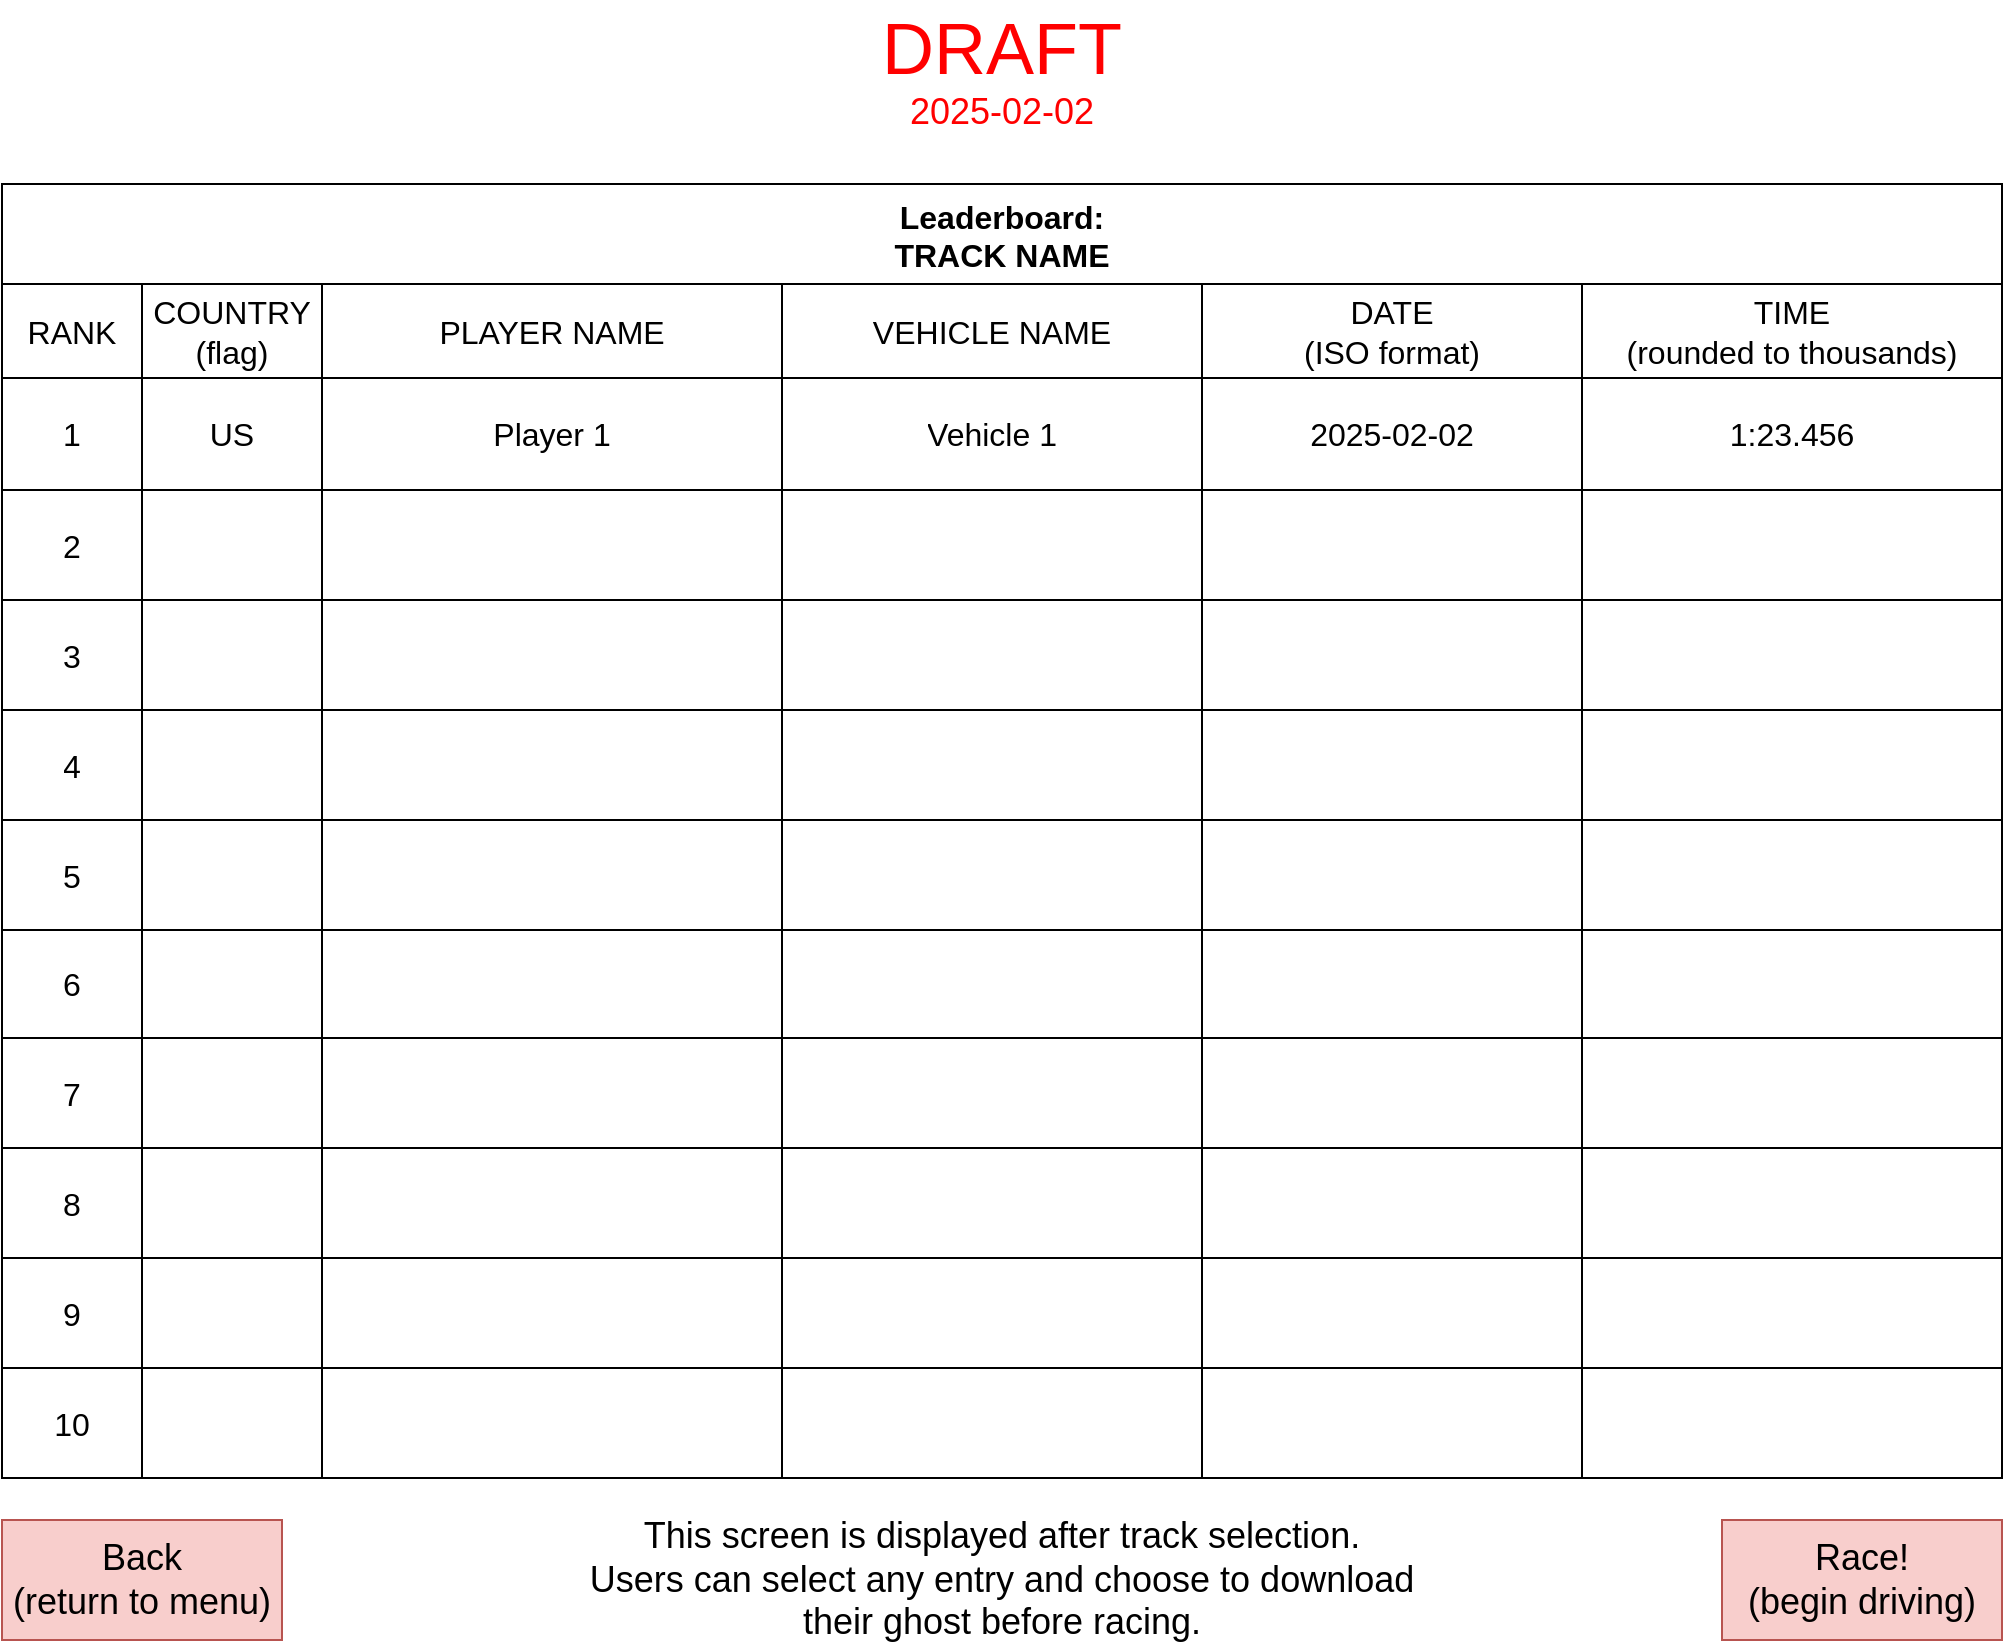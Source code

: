 <mxfile version="26.0.10">
  <diagram name="Page-1" id="WBhANGfl5HxbpepdWlrL">
    <mxGraphModel dx="1434" dy="912" grid="1" gridSize="10" guides="1" tooltips="1" connect="1" arrows="1" fold="1" page="1" pageScale="1" pageWidth="1100" pageHeight="850" math="0" shadow="0">
      <root>
        <mxCell id="0" />
        <mxCell id="1" parent="0" />
        <mxCell id="dF0Taw-JzMB2I85L5e73-15" value="Leaderboard:&#xa;TRACK NAME" style="shape=table;startSize=50;container=1;collapsible=0;childLayout=tableLayout;strokeColor=default;fontSize=16;fontStyle=1" vertex="1" parent="1">
          <mxGeometry x="50" y="102" width="1000" height="647" as="geometry" />
        </mxCell>
        <mxCell id="dF0Taw-JzMB2I85L5e73-16" value="" style="shape=tableRow;horizontal=0;startSize=0;swimlaneHead=0;swimlaneBody=0;strokeColor=inherit;top=0;left=0;bottom=0;right=0;collapsible=0;dropTarget=0;fillColor=none;points=[[0,0.5],[1,0.5]];portConstraint=eastwest;fontSize=16;" vertex="1" parent="dF0Taw-JzMB2I85L5e73-15">
          <mxGeometry y="50" width="1000" height="47" as="geometry" />
        </mxCell>
        <mxCell id="dF0Taw-JzMB2I85L5e73-119" value="RANK" style="shape=partialRectangle;html=1;whiteSpace=wrap;connectable=0;strokeColor=inherit;overflow=hidden;fillColor=none;top=0;left=0;bottom=0;right=0;pointerEvents=1;fontSize=16;" vertex="1" parent="dF0Taw-JzMB2I85L5e73-16">
          <mxGeometry width="70" height="47" as="geometry">
            <mxRectangle width="70" height="47" as="alternateBounds" />
          </mxGeometry>
        </mxCell>
        <mxCell id="dF0Taw-JzMB2I85L5e73-108" value="&lt;div&gt;COUNTRY&lt;/div&gt;&lt;div&gt;(flag)&lt;br&gt;&lt;/div&gt;" style="shape=partialRectangle;html=1;whiteSpace=wrap;connectable=0;strokeColor=inherit;overflow=hidden;fillColor=none;top=0;left=0;bottom=0;right=0;pointerEvents=1;fontSize=16;" vertex="1" parent="dF0Taw-JzMB2I85L5e73-16">
          <mxGeometry x="70" width="90" height="47" as="geometry">
            <mxRectangle width="90" height="47" as="alternateBounds" />
          </mxGeometry>
        </mxCell>
        <mxCell id="dF0Taw-JzMB2I85L5e73-17" value="PLAYER NAME" style="shape=partialRectangle;html=1;whiteSpace=wrap;connectable=0;strokeColor=inherit;overflow=hidden;fillColor=none;top=0;left=0;bottom=0;right=0;pointerEvents=1;fontSize=16;" vertex="1" parent="dF0Taw-JzMB2I85L5e73-16">
          <mxGeometry x="160" width="230" height="47" as="geometry">
            <mxRectangle width="230" height="47" as="alternateBounds" />
          </mxGeometry>
        </mxCell>
        <mxCell id="dF0Taw-JzMB2I85L5e73-18" value="VEHICLE NAME" style="shape=partialRectangle;html=1;whiteSpace=wrap;connectable=0;strokeColor=inherit;overflow=hidden;fillColor=none;top=0;left=0;bottom=0;right=0;pointerEvents=1;fontSize=16;" vertex="1" parent="dF0Taw-JzMB2I85L5e73-16">
          <mxGeometry x="390" width="210" height="47" as="geometry">
            <mxRectangle width="210" height="47" as="alternateBounds" />
          </mxGeometry>
        </mxCell>
        <mxCell id="dF0Taw-JzMB2I85L5e73-130" value="&lt;div&gt;DATE&lt;/div&gt;&lt;div&gt;(ISO format)&lt;br&gt;&lt;/div&gt;" style="shape=partialRectangle;html=1;whiteSpace=wrap;connectable=0;strokeColor=inherit;overflow=hidden;fillColor=none;top=0;left=0;bottom=0;right=0;pointerEvents=1;fontSize=16;" vertex="1" parent="dF0Taw-JzMB2I85L5e73-16">
          <mxGeometry x="600" width="190" height="47" as="geometry">
            <mxRectangle width="190" height="47" as="alternateBounds" />
          </mxGeometry>
        </mxCell>
        <mxCell id="dF0Taw-JzMB2I85L5e73-19" value="&lt;div&gt;TIME&lt;/div&gt;&lt;div&gt;(rounded to thousands)&lt;br&gt;&lt;/div&gt;" style="shape=partialRectangle;html=1;whiteSpace=wrap;connectable=0;strokeColor=inherit;overflow=hidden;fillColor=none;top=0;left=0;bottom=0;right=0;pointerEvents=1;fontSize=16;" vertex="1" parent="dF0Taw-JzMB2I85L5e73-16">
          <mxGeometry x="790" width="210" height="47" as="geometry">
            <mxRectangle width="210" height="47" as="alternateBounds" />
          </mxGeometry>
        </mxCell>
        <mxCell id="dF0Taw-JzMB2I85L5e73-20" value="" style="shape=tableRow;horizontal=0;startSize=0;swimlaneHead=0;swimlaneBody=0;strokeColor=inherit;top=0;left=0;bottom=0;right=0;collapsible=0;dropTarget=0;fillColor=none;points=[[0,0.5],[1,0.5]];portConstraint=eastwest;fontSize=16;" vertex="1" parent="dF0Taw-JzMB2I85L5e73-15">
          <mxGeometry y="97" width="1000" height="56" as="geometry" />
        </mxCell>
        <mxCell id="dF0Taw-JzMB2I85L5e73-120" value="1" style="shape=partialRectangle;html=1;whiteSpace=wrap;connectable=0;strokeColor=inherit;overflow=hidden;fillColor=none;top=0;left=0;bottom=0;right=0;pointerEvents=1;fontSize=16;" vertex="1" parent="dF0Taw-JzMB2I85L5e73-20">
          <mxGeometry width="70" height="56" as="geometry">
            <mxRectangle width="70" height="56" as="alternateBounds" />
          </mxGeometry>
        </mxCell>
        <mxCell id="dF0Taw-JzMB2I85L5e73-109" value="US" style="shape=partialRectangle;html=1;whiteSpace=wrap;connectable=0;strokeColor=inherit;overflow=hidden;fillColor=none;top=0;left=0;bottom=0;right=0;pointerEvents=1;fontSize=16;" vertex="1" parent="dF0Taw-JzMB2I85L5e73-20">
          <mxGeometry x="70" width="90" height="56" as="geometry">
            <mxRectangle width="90" height="56" as="alternateBounds" />
          </mxGeometry>
        </mxCell>
        <mxCell id="dF0Taw-JzMB2I85L5e73-21" value="Player 1" style="shape=partialRectangle;html=1;whiteSpace=wrap;connectable=0;strokeColor=inherit;overflow=hidden;fillColor=none;top=0;left=0;bottom=0;right=0;pointerEvents=1;fontSize=16;" vertex="1" parent="dF0Taw-JzMB2I85L5e73-20">
          <mxGeometry x="160" width="230" height="56" as="geometry">
            <mxRectangle width="230" height="56" as="alternateBounds" />
          </mxGeometry>
        </mxCell>
        <mxCell id="dF0Taw-JzMB2I85L5e73-22" value="Vehicle 1" style="shape=partialRectangle;html=1;whiteSpace=wrap;connectable=0;strokeColor=inherit;overflow=hidden;fillColor=none;top=0;left=0;bottom=0;right=0;pointerEvents=1;fontSize=16;" vertex="1" parent="dF0Taw-JzMB2I85L5e73-20">
          <mxGeometry x="390" width="210" height="56" as="geometry">
            <mxRectangle width="210" height="56" as="alternateBounds" />
          </mxGeometry>
        </mxCell>
        <mxCell id="dF0Taw-JzMB2I85L5e73-131" value="2025-02-02" style="shape=partialRectangle;html=1;whiteSpace=wrap;connectable=0;strokeColor=inherit;overflow=hidden;fillColor=none;top=0;left=0;bottom=0;right=0;pointerEvents=1;fontSize=16;" vertex="1" parent="dF0Taw-JzMB2I85L5e73-20">
          <mxGeometry x="600" width="190" height="56" as="geometry">
            <mxRectangle width="190" height="56" as="alternateBounds" />
          </mxGeometry>
        </mxCell>
        <mxCell id="dF0Taw-JzMB2I85L5e73-23" value="1:23.456" style="shape=partialRectangle;html=1;whiteSpace=wrap;connectable=0;strokeColor=inherit;overflow=hidden;fillColor=none;top=0;left=0;bottom=0;right=0;pointerEvents=1;fontSize=16;" vertex="1" parent="dF0Taw-JzMB2I85L5e73-20">
          <mxGeometry x="790" width="210" height="56" as="geometry">
            <mxRectangle width="210" height="56" as="alternateBounds" />
          </mxGeometry>
        </mxCell>
        <mxCell id="dF0Taw-JzMB2I85L5e73-24" value="" style="shape=tableRow;horizontal=0;startSize=0;swimlaneHead=0;swimlaneBody=0;strokeColor=inherit;top=0;left=0;bottom=0;right=0;collapsible=0;dropTarget=0;fillColor=none;points=[[0,0.5],[1,0.5]];portConstraint=eastwest;fontSize=16;" vertex="1" parent="dF0Taw-JzMB2I85L5e73-15">
          <mxGeometry y="153" width="1000" height="55" as="geometry" />
        </mxCell>
        <mxCell id="dF0Taw-JzMB2I85L5e73-121" value="2" style="shape=partialRectangle;html=1;whiteSpace=wrap;connectable=0;strokeColor=inherit;overflow=hidden;fillColor=none;top=0;left=0;bottom=0;right=0;pointerEvents=1;fontSize=16;" vertex="1" parent="dF0Taw-JzMB2I85L5e73-24">
          <mxGeometry width="70" height="55" as="geometry">
            <mxRectangle width="70" height="55" as="alternateBounds" />
          </mxGeometry>
        </mxCell>
        <mxCell id="dF0Taw-JzMB2I85L5e73-110" style="shape=partialRectangle;html=1;whiteSpace=wrap;connectable=0;strokeColor=inherit;overflow=hidden;fillColor=none;top=0;left=0;bottom=0;right=0;pointerEvents=1;fontSize=16;" vertex="1" parent="dF0Taw-JzMB2I85L5e73-24">
          <mxGeometry x="70" width="90" height="55" as="geometry">
            <mxRectangle width="90" height="55" as="alternateBounds" />
          </mxGeometry>
        </mxCell>
        <mxCell id="dF0Taw-JzMB2I85L5e73-25" value="" style="shape=partialRectangle;html=1;whiteSpace=wrap;connectable=0;strokeColor=inherit;overflow=hidden;fillColor=none;top=0;left=0;bottom=0;right=0;pointerEvents=1;fontSize=16;" vertex="1" parent="dF0Taw-JzMB2I85L5e73-24">
          <mxGeometry x="160" width="230" height="55" as="geometry">
            <mxRectangle width="230" height="55" as="alternateBounds" />
          </mxGeometry>
        </mxCell>
        <mxCell id="dF0Taw-JzMB2I85L5e73-26" value="" style="shape=partialRectangle;html=1;whiteSpace=wrap;connectable=0;strokeColor=inherit;overflow=hidden;fillColor=none;top=0;left=0;bottom=0;right=0;pointerEvents=1;fontSize=16;" vertex="1" parent="dF0Taw-JzMB2I85L5e73-24">
          <mxGeometry x="390" width="210" height="55" as="geometry">
            <mxRectangle width="210" height="55" as="alternateBounds" />
          </mxGeometry>
        </mxCell>
        <mxCell id="dF0Taw-JzMB2I85L5e73-132" style="shape=partialRectangle;html=1;whiteSpace=wrap;connectable=0;strokeColor=inherit;overflow=hidden;fillColor=none;top=0;left=0;bottom=0;right=0;pointerEvents=1;fontSize=16;" vertex="1" parent="dF0Taw-JzMB2I85L5e73-24">
          <mxGeometry x="600" width="190" height="55" as="geometry">
            <mxRectangle width="190" height="55" as="alternateBounds" />
          </mxGeometry>
        </mxCell>
        <mxCell id="dF0Taw-JzMB2I85L5e73-27" value="" style="shape=partialRectangle;html=1;whiteSpace=wrap;connectable=0;strokeColor=inherit;overflow=hidden;fillColor=none;top=0;left=0;bottom=0;right=0;pointerEvents=1;fontSize=16;" vertex="1" parent="dF0Taw-JzMB2I85L5e73-24">
          <mxGeometry x="790" width="210" height="55" as="geometry">
            <mxRectangle width="210" height="55" as="alternateBounds" />
          </mxGeometry>
        </mxCell>
        <mxCell id="dF0Taw-JzMB2I85L5e73-28" value="" style="shape=tableRow;horizontal=0;startSize=0;swimlaneHead=0;swimlaneBody=0;strokeColor=inherit;top=0;left=0;bottom=0;right=0;collapsible=0;dropTarget=0;fillColor=none;points=[[0,0.5],[1,0.5]];portConstraint=eastwest;fontSize=16;" vertex="1" parent="dF0Taw-JzMB2I85L5e73-15">
          <mxGeometry y="208" width="1000" height="55" as="geometry" />
        </mxCell>
        <mxCell id="dF0Taw-JzMB2I85L5e73-122" value="3" style="shape=partialRectangle;html=1;whiteSpace=wrap;connectable=0;strokeColor=inherit;overflow=hidden;fillColor=none;top=0;left=0;bottom=0;right=0;pointerEvents=1;fontSize=16;" vertex="1" parent="dF0Taw-JzMB2I85L5e73-28">
          <mxGeometry width="70" height="55" as="geometry">
            <mxRectangle width="70" height="55" as="alternateBounds" />
          </mxGeometry>
        </mxCell>
        <mxCell id="dF0Taw-JzMB2I85L5e73-111" style="shape=partialRectangle;html=1;whiteSpace=wrap;connectable=0;strokeColor=inherit;overflow=hidden;fillColor=none;top=0;left=0;bottom=0;right=0;pointerEvents=1;fontSize=16;" vertex="1" parent="dF0Taw-JzMB2I85L5e73-28">
          <mxGeometry x="70" width="90" height="55" as="geometry">
            <mxRectangle width="90" height="55" as="alternateBounds" />
          </mxGeometry>
        </mxCell>
        <mxCell id="dF0Taw-JzMB2I85L5e73-29" value="" style="shape=partialRectangle;html=1;whiteSpace=wrap;connectable=0;strokeColor=inherit;overflow=hidden;fillColor=none;top=0;left=0;bottom=0;right=0;pointerEvents=1;fontSize=16;" vertex="1" parent="dF0Taw-JzMB2I85L5e73-28">
          <mxGeometry x="160" width="230" height="55" as="geometry">
            <mxRectangle width="230" height="55" as="alternateBounds" />
          </mxGeometry>
        </mxCell>
        <mxCell id="dF0Taw-JzMB2I85L5e73-30" value="" style="shape=partialRectangle;html=1;whiteSpace=wrap;connectable=0;strokeColor=inherit;overflow=hidden;fillColor=none;top=0;left=0;bottom=0;right=0;pointerEvents=1;fontSize=16;" vertex="1" parent="dF0Taw-JzMB2I85L5e73-28">
          <mxGeometry x="390" width="210" height="55" as="geometry">
            <mxRectangle width="210" height="55" as="alternateBounds" />
          </mxGeometry>
        </mxCell>
        <mxCell id="dF0Taw-JzMB2I85L5e73-133" style="shape=partialRectangle;html=1;whiteSpace=wrap;connectable=0;strokeColor=inherit;overflow=hidden;fillColor=none;top=0;left=0;bottom=0;right=0;pointerEvents=1;fontSize=16;" vertex="1" parent="dF0Taw-JzMB2I85L5e73-28">
          <mxGeometry x="600" width="190" height="55" as="geometry">
            <mxRectangle width="190" height="55" as="alternateBounds" />
          </mxGeometry>
        </mxCell>
        <mxCell id="dF0Taw-JzMB2I85L5e73-31" value="" style="shape=partialRectangle;html=1;whiteSpace=wrap;connectable=0;strokeColor=inherit;overflow=hidden;fillColor=none;top=0;left=0;bottom=0;right=0;pointerEvents=1;fontSize=16;" vertex="1" parent="dF0Taw-JzMB2I85L5e73-28">
          <mxGeometry x="790" width="210" height="55" as="geometry">
            <mxRectangle width="210" height="55" as="alternateBounds" />
          </mxGeometry>
        </mxCell>
        <mxCell id="dF0Taw-JzMB2I85L5e73-32" value="" style="shape=tableRow;horizontal=0;startSize=0;swimlaneHead=0;swimlaneBody=0;strokeColor=inherit;top=0;left=0;bottom=0;right=0;collapsible=0;dropTarget=0;fillColor=none;points=[[0,0.5],[1,0.5]];portConstraint=eastwest;fontSize=16;" vertex="1" parent="dF0Taw-JzMB2I85L5e73-15">
          <mxGeometry y="263" width="1000" height="55" as="geometry" />
        </mxCell>
        <mxCell id="dF0Taw-JzMB2I85L5e73-123" value="4" style="shape=partialRectangle;html=1;whiteSpace=wrap;connectable=0;strokeColor=inherit;overflow=hidden;fillColor=none;top=0;left=0;bottom=0;right=0;pointerEvents=1;fontSize=16;" vertex="1" parent="dF0Taw-JzMB2I85L5e73-32">
          <mxGeometry width="70" height="55" as="geometry">
            <mxRectangle width="70" height="55" as="alternateBounds" />
          </mxGeometry>
        </mxCell>
        <mxCell id="dF0Taw-JzMB2I85L5e73-112" style="shape=partialRectangle;html=1;whiteSpace=wrap;connectable=0;strokeColor=inherit;overflow=hidden;fillColor=none;top=0;left=0;bottom=0;right=0;pointerEvents=1;fontSize=16;" vertex="1" parent="dF0Taw-JzMB2I85L5e73-32">
          <mxGeometry x="70" width="90" height="55" as="geometry">
            <mxRectangle width="90" height="55" as="alternateBounds" />
          </mxGeometry>
        </mxCell>
        <mxCell id="dF0Taw-JzMB2I85L5e73-33" value="" style="shape=partialRectangle;html=1;whiteSpace=wrap;connectable=0;strokeColor=inherit;overflow=hidden;fillColor=none;top=0;left=0;bottom=0;right=0;pointerEvents=1;fontSize=16;" vertex="1" parent="dF0Taw-JzMB2I85L5e73-32">
          <mxGeometry x="160" width="230" height="55" as="geometry">
            <mxRectangle width="230" height="55" as="alternateBounds" />
          </mxGeometry>
        </mxCell>
        <mxCell id="dF0Taw-JzMB2I85L5e73-34" value="" style="shape=partialRectangle;html=1;whiteSpace=wrap;connectable=0;strokeColor=inherit;overflow=hidden;fillColor=none;top=0;left=0;bottom=0;right=0;pointerEvents=1;fontSize=16;" vertex="1" parent="dF0Taw-JzMB2I85L5e73-32">
          <mxGeometry x="390" width="210" height="55" as="geometry">
            <mxRectangle width="210" height="55" as="alternateBounds" />
          </mxGeometry>
        </mxCell>
        <mxCell id="dF0Taw-JzMB2I85L5e73-134" style="shape=partialRectangle;html=1;whiteSpace=wrap;connectable=0;strokeColor=inherit;overflow=hidden;fillColor=none;top=0;left=0;bottom=0;right=0;pointerEvents=1;fontSize=16;" vertex="1" parent="dF0Taw-JzMB2I85L5e73-32">
          <mxGeometry x="600" width="190" height="55" as="geometry">
            <mxRectangle width="190" height="55" as="alternateBounds" />
          </mxGeometry>
        </mxCell>
        <mxCell id="dF0Taw-JzMB2I85L5e73-35" value="" style="shape=partialRectangle;html=1;whiteSpace=wrap;connectable=0;strokeColor=inherit;overflow=hidden;fillColor=none;top=0;left=0;bottom=0;right=0;pointerEvents=1;fontSize=16;" vertex="1" parent="dF0Taw-JzMB2I85L5e73-32">
          <mxGeometry x="790" width="210" height="55" as="geometry">
            <mxRectangle width="210" height="55" as="alternateBounds" />
          </mxGeometry>
        </mxCell>
        <mxCell id="dF0Taw-JzMB2I85L5e73-36" value="" style="shape=tableRow;horizontal=0;startSize=0;swimlaneHead=0;swimlaneBody=0;strokeColor=inherit;top=0;left=0;bottom=0;right=0;collapsible=0;dropTarget=0;fillColor=none;points=[[0,0.5],[1,0.5]];portConstraint=eastwest;fontSize=16;" vertex="1" parent="dF0Taw-JzMB2I85L5e73-15">
          <mxGeometry y="318" width="1000" height="55" as="geometry" />
        </mxCell>
        <mxCell id="dF0Taw-JzMB2I85L5e73-124" value="5" style="shape=partialRectangle;html=1;whiteSpace=wrap;connectable=0;strokeColor=inherit;overflow=hidden;fillColor=none;top=0;left=0;bottom=0;right=0;pointerEvents=1;fontSize=16;" vertex="1" parent="dF0Taw-JzMB2I85L5e73-36">
          <mxGeometry width="70" height="55" as="geometry">
            <mxRectangle width="70" height="55" as="alternateBounds" />
          </mxGeometry>
        </mxCell>
        <mxCell id="dF0Taw-JzMB2I85L5e73-113" style="shape=partialRectangle;html=1;whiteSpace=wrap;connectable=0;strokeColor=inherit;overflow=hidden;fillColor=none;top=0;left=0;bottom=0;right=0;pointerEvents=1;fontSize=16;" vertex="1" parent="dF0Taw-JzMB2I85L5e73-36">
          <mxGeometry x="70" width="90" height="55" as="geometry">
            <mxRectangle width="90" height="55" as="alternateBounds" />
          </mxGeometry>
        </mxCell>
        <mxCell id="dF0Taw-JzMB2I85L5e73-37" value="" style="shape=partialRectangle;html=1;whiteSpace=wrap;connectable=0;strokeColor=inherit;overflow=hidden;fillColor=none;top=0;left=0;bottom=0;right=0;pointerEvents=1;fontSize=16;" vertex="1" parent="dF0Taw-JzMB2I85L5e73-36">
          <mxGeometry x="160" width="230" height="55" as="geometry">
            <mxRectangle width="230" height="55" as="alternateBounds" />
          </mxGeometry>
        </mxCell>
        <mxCell id="dF0Taw-JzMB2I85L5e73-38" value="" style="shape=partialRectangle;html=1;whiteSpace=wrap;connectable=0;strokeColor=inherit;overflow=hidden;fillColor=none;top=0;left=0;bottom=0;right=0;pointerEvents=1;fontSize=16;" vertex="1" parent="dF0Taw-JzMB2I85L5e73-36">
          <mxGeometry x="390" width="210" height="55" as="geometry">
            <mxRectangle width="210" height="55" as="alternateBounds" />
          </mxGeometry>
        </mxCell>
        <mxCell id="dF0Taw-JzMB2I85L5e73-135" style="shape=partialRectangle;html=1;whiteSpace=wrap;connectable=0;strokeColor=inherit;overflow=hidden;fillColor=none;top=0;left=0;bottom=0;right=0;pointerEvents=1;fontSize=16;" vertex="1" parent="dF0Taw-JzMB2I85L5e73-36">
          <mxGeometry x="600" width="190" height="55" as="geometry">
            <mxRectangle width="190" height="55" as="alternateBounds" />
          </mxGeometry>
        </mxCell>
        <mxCell id="dF0Taw-JzMB2I85L5e73-39" value="" style="shape=partialRectangle;html=1;whiteSpace=wrap;connectable=0;strokeColor=inherit;overflow=hidden;fillColor=none;top=0;left=0;bottom=0;right=0;pointerEvents=1;fontSize=16;" vertex="1" parent="dF0Taw-JzMB2I85L5e73-36">
          <mxGeometry x="790" width="210" height="55" as="geometry">
            <mxRectangle width="210" height="55" as="alternateBounds" />
          </mxGeometry>
        </mxCell>
        <mxCell id="dF0Taw-JzMB2I85L5e73-40" value="" style="shape=tableRow;horizontal=0;startSize=0;swimlaneHead=0;swimlaneBody=0;strokeColor=inherit;top=0;left=0;bottom=0;right=0;collapsible=0;dropTarget=0;fillColor=none;points=[[0,0.5],[1,0.5]];portConstraint=eastwest;fontSize=16;" vertex="1" parent="dF0Taw-JzMB2I85L5e73-15">
          <mxGeometry y="373" width="1000" height="54" as="geometry" />
        </mxCell>
        <mxCell id="dF0Taw-JzMB2I85L5e73-125" value="6" style="shape=partialRectangle;html=1;whiteSpace=wrap;connectable=0;strokeColor=inherit;overflow=hidden;fillColor=none;top=0;left=0;bottom=0;right=0;pointerEvents=1;fontSize=16;" vertex="1" parent="dF0Taw-JzMB2I85L5e73-40">
          <mxGeometry width="70" height="54" as="geometry">
            <mxRectangle width="70" height="54" as="alternateBounds" />
          </mxGeometry>
        </mxCell>
        <mxCell id="dF0Taw-JzMB2I85L5e73-114" style="shape=partialRectangle;html=1;whiteSpace=wrap;connectable=0;strokeColor=inherit;overflow=hidden;fillColor=none;top=0;left=0;bottom=0;right=0;pointerEvents=1;fontSize=16;" vertex="1" parent="dF0Taw-JzMB2I85L5e73-40">
          <mxGeometry x="70" width="90" height="54" as="geometry">
            <mxRectangle width="90" height="54" as="alternateBounds" />
          </mxGeometry>
        </mxCell>
        <mxCell id="dF0Taw-JzMB2I85L5e73-41" value="" style="shape=partialRectangle;html=1;whiteSpace=wrap;connectable=0;strokeColor=inherit;overflow=hidden;fillColor=none;top=0;left=0;bottom=0;right=0;pointerEvents=1;fontSize=16;" vertex="1" parent="dF0Taw-JzMB2I85L5e73-40">
          <mxGeometry x="160" width="230" height="54" as="geometry">
            <mxRectangle width="230" height="54" as="alternateBounds" />
          </mxGeometry>
        </mxCell>
        <mxCell id="dF0Taw-JzMB2I85L5e73-42" value="" style="shape=partialRectangle;html=1;whiteSpace=wrap;connectable=0;strokeColor=inherit;overflow=hidden;fillColor=none;top=0;left=0;bottom=0;right=0;pointerEvents=1;fontSize=16;" vertex="1" parent="dF0Taw-JzMB2I85L5e73-40">
          <mxGeometry x="390" width="210" height="54" as="geometry">
            <mxRectangle width="210" height="54" as="alternateBounds" />
          </mxGeometry>
        </mxCell>
        <mxCell id="dF0Taw-JzMB2I85L5e73-136" style="shape=partialRectangle;html=1;whiteSpace=wrap;connectable=0;strokeColor=inherit;overflow=hidden;fillColor=none;top=0;left=0;bottom=0;right=0;pointerEvents=1;fontSize=16;" vertex="1" parent="dF0Taw-JzMB2I85L5e73-40">
          <mxGeometry x="600" width="190" height="54" as="geometry">
            <mxRectangle width="190" height="54" as="alternateBounds" />
          </mxGeometry>
        </mxCell>
        <mxCell id="dF0Taw-JzMB2I85L5e73-43" value="" style="shape=partialRectangle;html=1;whiteSpace=wrap;connectable=0;strokeColor=inherit;overflow=hidden;fillColor=none;top=0;left=0;bottom=0;right=0;pointerEvents=1;fontSize=16;" vertex="1" parent="dF0Taw-JzMB2I85L5e73-40">
          <mxGeometry x="790" width="210" height="54" as="geometry">
            <mxRectangle width="210" height="54" as="alternateBounds" />
          </mxGeometry>
        </mxCell>
        <mxCell id="dF0Taw-JzMB2I85L5e73-44" value="" style="shape=tableRow;horizontal=0;startSize=0;swimlaneHead=0;swimlaneBody=0;strokeColor=inherit;top=0;left=0;bottom=0;right=0;collapsible=0;dropTarget=0;fillColor=none;points=[[0,0.5],[1,0.5]];portConstraint=eastwest;fontSize=16;" vertex="1" parent="dF0Taw-JzMB2I85L5e73-15">
          <mxGeometry y="427" width="1000" height="55" as="geometry" />
        </mxCell>
        <mxCell id="dF0Taw-JzMB2I85L5e73-126" value="7" style="shape=partialRectangle;html=1;whiteSpace=wrap;connectable=0;strokeColor=inherit;overflow=hidden;fillColor=none;top=0;left=0;bottom=0;right=0;pointerEvents=1;fontSize=16;" vertex="1" parent="dF0Taw-JzMB2I85L5e73-44">
          <mxGeometry width="70" height="55" as="geometry">
            <mxRectangle width="70" height="55" as="alternateBounds" />
          </mxGeometry>
        </mxCell>
        <mxCell id="dF0Taw-JzMB2I85L5e73-115" style="shape=partialRectangle;html=1;whiteSpace=wrap;connectable=0;strokeColor=inherit;overflow=hidden;fillColor=none;top=0;left=0;bottom=0;right=0;pointerEvents=1;fontSize=16;" vertex="1" parent="dF0Taw-JzMB2I85L5e73-44">
          <mxGeometry x="70" width="90" height="55" as="geometry">
            <mxRectangle width="90" height="55" as="alternateBounds" />
          </mxGeometry>
        </mxCell>
        <mxCell id="dF0Taw-JzMB2I85L5e73-45" value="" style="shape=partialRectangle;html=1;whiteSpace=wrap;connectable=0;strokeColor=inherit;overflow=hidden;fillColor=none;top=0;left=0;bottom=0;right=0;pointerEvents=1;fontSize=16;" vertex="1" parent="dF0Taw-JzMB2I85L5e73-44">
          <mxGeometry x="160" width="230" height="55" as="geometry">
            <mxRectangle width="230" height="55" as="alternateBounds" />
          </mxGeometry>
        </mxCell>
        <mxCell id="dF0Taw-JzMB2I85L5e73-46" value="" style="shape=partialRectangle;html=1;whiteSpace=wrap;connectable=0;strokeColor=inherit;overflow=hidden;fillColor=none;top=0;left=0;bottom=0;right=0;pointerEvents=1;fontSize=16;" vertex="1" parent="dF0Taw-JzMB2I85L5e73-44">
          <mxGeometry x="390" width="210" height="55" as="geometry">
            <mxRectangle width="210" height="55" as="alternateBounds" />
          </mxGeometry>
        </mxCell>
        <mxCell id="dF0Taw-JzMB2I85L5e73-137" style="shape=partialRectangle;html=1;whiteSpace=wrap;connectable=0;strokeColor=inherit;overflow=hidden;fillColor=none;top=0;left=0;bottom=0;right=0;pointerEvents=1;fontSize=16;" vertex="1" parent="dF0Taw-JzMB2I85L5e73-44">
          <mxGeometry x="600" width="190" height="55" as="geometry">
            <mxRectangle width="190" height="55" as="alternateBounds" />
          </mxGeometry>
        </mxCell>
        <mxCell id="dF0Taw-JzMB2I85L5e73-47" value="" style="shape=partialRectangle;html=1;whiteSpace=wrap;connectable=0;strokeColor=inherit;overflow=hidden;fillColor=none;top=0;left=0;bottom=0;right=0;pointerEvents=1;fontSize=16;" vertex="1" parent="dF0Taw-JzMB2I85L5e73-44">
          <mxGeometry x="790" width="210" height="55" as="geometry">
            <mxRectangle width="210" height="55" as="alternateBounds" />
          </mxGeometry>
        </mxCell>
        <mxCell id="dF0Taw-JzMB2I85L5e73-48" value="" style="shape=tableRow;horizontal=0;startSize=0;swimlaneHead=0;swimlaneBody=0;strokeColor=inherit;top=0;left=0;bottom=0;right=0;collapsible=0;dropTarget=0;fillColor=none;points=[[0,0.5],[1,0.5]];portConstraint=eastwest;fontSize=16;" vertex="1" parent="dF0Taw-JzMB2I85L5e73-15">
          <mxGeometry y="482" width="1000" height="55" as="geometry" />
        </mxCell>
        <mxCell id="dF0Taw-JzMB2I85L5e73-127" value="8" style="shape=partialRectangle;html=1;whiteSpace=wrap;connectable=0;strokeColor=inherit;overflow=hidden;fillColor=none;top=0;left=0;bottom=0;right=0;pointerEvents=1;fontSize=16;" vertex="1" parent="dF0Taw-JzMB2I85L5e73-48">
          <mxGeometry width="70" height="55" as="geometry">
            <mxRectangle width="70" height="55" as="alternateBounds" />
          </mxGeometry>
        </mxCell>
        <mxCell id="dF0Taw-JzMB2I85L5e73-116" style="shape=partialRectangle;html=1;whiteSpace=wrap;connectable=0;strokeColor=inherit;overflow=hidden;fillColor=none;top=0;left=0;bottom=0;right=0;pointerEvents=1;fontSize=16;" vertex="1" parent="dF0Taw-JzMB2I85L5e73-48">
          <mxGeometry x="70" width="90" height="55" as="geometry">
            <mxRectangle width="90" height="55" as="alternateBounds" />
          </mxGeometry>
        </mxCell>
        <mxCell id="dF0Taw-JzMB2I85L5e73-49" value="" style="shape=partialRectangle;html=1;whiteSpace=wrap;connectable=0;strokeColor=inherit;overflow=hidden;fillColor=none;top=0;left=0;bottom=0;right=0;pointerEvents=1;fontSize=16;" vertex="1" parent="dF0Taw-JzMB2I85L5e73-48">
          <mxGeometry x="160" width="230" height="55" as="geometry">
            <mxRectangle width="230" height="55" as="alternateBounds" />
          </mxGeometry>
        </mxCell>
        <mxCell id="dF0Taw-JzMB2I85L5e73-50" value="" style="shape=partialRectangle;html=1;whiteSpace=wrap;connectable=0;strokeColor=inherit;overflow=hidden;fillColor=none;top=0;left=0;bottom=0;right=0;pointerEvents=1;fontSize=16;" vertex="1" parent="dF0Taw-JzMB2I85L5e73-48">
          <mxGeometry x="390" width="210" height="55" as="geometry">
            <mxRectangle width="210" height="55" as="alternateBounds" />
          </mxGeometry>
        </mxCell>
        <mxCell id="dF0Taw-JzMB2I85L5e73-138" style="shape=partialRectangle;html=1;whiteSpace=wrap;connectable=0;strokeColor=inherit;overflow=hidden;fillColor=none;top=0;left=0;bottom=0;right=0;pointerEvents=1;fontSize=16;" vertex="1" parent="dF0Taw-JzMB2I85L5e73-48">
          <mxGeometry x="600" width="190" height="55" as="geometry">
            <mxRectangle width="190" height="55" as="alternateBounds" />
          </mxGeometry>
        </mxCell>
        <mxCell id="dF0Taw-JzMB2I85L5e73-51" value="" style="shape=partialRectangle;html=1;whiteSpace=wrap;connectable=0;strokeColor=inherit;overflow=hidden;fillColor=none;top=0;left=0;bottom=0;right=0;pointerEvents=1;fontSize=16;" vertex="1" parent="dF0Taw-JzMB2I85L5e73-48">
          <mxGeometry x="790" width="210" height="55" as="geometry">
            <mxRectangle width="210" height="55" as="alternateBounds" />
          </mxGeometry>
        </mxCell>
        <mxCell id="dF0Taw-JzMB2I85L5e73-52" value="" style="shape=tableRow;horizontal=0;startSize=0;swimlaneHead=0;swimlaneBody=0;strokeColor=inherit;top=0;left=0;bottom=0;right=0;collapsible=0;dropTarget=0;fillColor=none;points=[[0,0.5],[1,0.5]];portConstraint=eastwest;fontSize=16;" vertex="1" parent="dF0Taw-JzMB2I85L5e73-15">
          <mxGeometry y="537" width="1000" height="55" as="geometry" />
        </mxCell>
        <mxCell id="dF0Taw-JzMB2I85L5e73-128" value="9" style="shape=partialRectangle;html=1;whiteSpace=wrap;connectable=0;strokeColor=inherit;overflow=hidden;fillColor=none;top=0;left=0;bottom=0;right=0;pointerEvents=1;fontSize=16;" vertex="1" parent="dF0Taw-JzMB2I85L5e73-52">
          <mxGeometry width="70" height="55" as="geometry">
            <mxRectangle width="70" height="55" as="alternateBounds" />
          </mxGeometry>
        </mxCell>
        <mxCell id="dF0Taw-JzMB2I85L5e73-117" style="shape=partialRectangle;html=1;whiteSpace=wrap;connectable=0;strokeColor=inherit;overflow=hidden;fillColor=none;top=0;left=0;bottom=0;right=0;pointerEvents=1;fontSize=16;" vertex="1" parent="dF0Taw-JzMB2I85L5e73-52">
          <mxGeometry x="70" width="90" height="55" as="geometry">
            <mxRectangle width="90" height="55" as="alternateBounds" />
          </mxGeometry>
        </mxCell>
        <mxCell id="dF0Taw-JzMB2I85L5e73-53" value="" style="shape=partialRectangle;html=1;whiteSpace=wrap;connectable=0;strokeColor=inherit;overflow=hidden;fillColor=none;top=0;left=0;bottom=0;right=0;pointerEvents=1;fontSize=16;" vertex="1" parent="dF0Taw-JzMB2I85L5e73-52">
          <mxGeometry x="160" width="230" height="55" as="geometry">
            <mxRectangle width="230" height="55" as="alternateBounds" />
          </mxGeometry>
        </mxCell>
        <mxCell id="dF0Taw-JzMB2I85L5e73-54" value="" style="shape=partialRectangle;html=1;whiteSpace=wrap;connectable=0;strokeColor=inherit;overflow=hidden;fillColor=none;top=0;left=0;bottom=0;right=0;pointerEvents=1;fontSize=16;" vertex="1" parent="dF0Taw-JzMB2I85L5e73-52">
          <mxGeometry x="390" width="210" height="55" as="geometry">
            <mxRectangle width="210" height="55" as="alternateBounds" />
          </mxGeometry>
        </mxCell>
        <mxCell id="dF0Taw-JzMB2I85L5e73-139" style="shape=partialRectangle;html=1;whiteSpace=wrap;connectable=0;strokeColor=inherit;overflow=hidden;fillColor=none;top=0;left=0;bottom=0;right=0;pointerEvents=1;fontSize=16;" vertex="1" parent="dF0Taw-JzMB2I85L5e73-52">
          <mxGeometry x="600" width="190" height="55" as="geometry">
            <mxRectangle width="190" height="55" as="alternateBounds" />
          </mxGeometry>
        </mxCell>
        <mxCell id="dF0Taw-JzMB2I85L5e73-55" value="" style="shape=partialRectangle;html=1;whiteSpace=wrap;connectable=0;strokeColor=inherit;overflow=hidden;fillColor=none;top=0;left=0;bottom=0;right=0;pointerEvents=1;fontSize=16;" vertex="1" parent="dF0Taw-JzMB2I85L5e73-52">
          <mxGeometry x="790" width="210" height="55" as="geometry">
            <mxRectangle width="210" height="55" as="alternateBounds" />
          </mxGeometry>
        </mxCell>
        <mxCell id="dF0Taw-JzMB2I85L5e73-56" value="" style="shape=tableRow;horizontal=0;startSize=0;swimlaneHead=0;swimlaneBody=0;strokeColor=inherit;top=0;left=0;bottom=0;right=0;collapsible=0;dropTarget=0;fillColor=none;points=[[0,0.5],[1,0.5]];portConstraint=eastwest;fontSize=16;" vertex="1" parent="dF0Taw-JzMB2I85L5e73-15">
          <mxGeometry y="592" width="1000" height="55" as="geometry" />
        </mxCell>
        <mxCell id="dF0Taw-JzMB2I85L5e73-129" value="10" style="shape=partialRectangle;html=1;whiteSpace=wrap;connectable=0;strokeColor=inherit;overflow=hidden;fillColor=none;top=0;left=0;bottom=0;right=0;pointerEvents=1;fontSize=16;" vertex="1" parent="dF0Taw-JzMB2I85L5e73-56">
          <mxGeometry width="70" height="55" as="geometry">
            <mxRectangle width="70" height="55" as="alternateBounds" />
          </mxGeometry>
        </mxCell>
        <mxCell id="dF0Taw-JzMB2I85L5e73-118" style="shape=partialRectangle;html=1;whiteSpace=wrap;connectable=0;strokeColor=inherit;overflow=hidden;fillColor=none;top=0;left=0;bottom=0;right=0;pointerEvents=1;fontSize=16;" vertex="1" parent="dF0Taw-JzMB2I85L5e73-56">
          <mxGeometry x="70" width="90" height="55" as="geometry">
            <mxRectangle width="90" height="55" as="alternateBounds" />
          </mxGeometry>
        </mxCell>
        <mxCell id="dF0Taw-JzMB2I85L5e73-57" value="" style="shape=partialRectangle;html=1;whiteSpace=wrap;connectable=0;strokeColor=inherit;overflow=hidden;fillColor=none;top=0;left=0;bottom=0;right=0;pointerEvents=1;fontSize=16;" vertex="1" parent="dF0Taw-JzMB2I85L5e73-56">
          <mxGeometry x="160" width="230" height="55" as="geometry">
            <mxRectangle width="230" height="55" as="alternateBounds" />
          </mxGeometry>
        </mxCell>
        <mxCell id="dF0Taw-JzMB2I85L5e73-58" value="" style="shape=partialRectangle;html=1;whiteSpace=wrap;connectable=0;strokeColor=inherit;overflow=hidden;fillColor=none;top=0;left=0;bottom=0;right=0;pointerEvents=1;fontSize=16;" vertex="1" parent="dF0Taw-JzMB2I85L5e73-56">
          <mxGeometry x="390" width="210" height="55" as="geometry">
            <mxRectangle width="210" height="55" as="alternateBounds" />
          </mxGeometry>
        </mxCell>
        <mxCell id="dF0Taw-JzMB2I85L5e73-140" style="shape=partialRectangle;html=1;whiteSpace=wrap;connectable=0;strokeColor=inherit;overflow=hidden;fillColor=none;top=0;left=0;bottom=0;right=0;pointerEvents=1;fontSize=16;" vertex="1" parent="dF0Taw-JzMB2I85L5e73-56">
          <mxGeometry x="600" width="190" height="55" as="geometry">
            <mxRectangle width="190" height="55" as="alternateBounds" />
          </mxGeometry>
        </mxCell>
        <mxCell id="dF0Taw-JzMB2I85L5e73-59" value="" style="shape=partialRectangle;html=1;whiteSpace=wrap;connectable=0;strokeColor=inherit;overflow=hidden;fillColor=none;top=0;left=0;bottom=0;right=0;pointerEvents=1;fontSize=16;" vertex="1" parent="dF0Taw-JzMB2I85L5e73-56">
          <mxGeometry x="790" width="210" height="55" as="geometry">
            <mxRectangle width="210" height="55" as="alternateBounds" />
          </mxGeometry>
        </mxCell>
        <mxCell id="dF0Taw-JzMB2I85L5e73-141" value="&lt;div&gt;&lt;font style=&quot;font-size: 18px;&quot;&gt;Back&lt;br&gt;&lt;/font&gt;&lt;/div&gt;&lt;div&gt;&lt;font style=&quot;font-size: 18px;&quot;&gt;(return to menu)&lt;br&gt;&lt;/font&gt;&lt;/div&gt;" style="rounded=0;whiteSpace=wrap;html=1;fillColor=#f8cecc;strokeColor=#b85450;" vertex="1" parent="1">
          <mxGeometry x="50" y="770" width="140" height="60" as="geometry" />
        </mxCell>
        <mxCell id="dF0Taw-JzMB2I85L5e73-143" value="&lt;div&gt;&lt;font style=&quot;font-size: 36px;&quot;&gt;DRAFT&lt;/font&gt;&lt;/div&gt;&lt;div align=&quot;center&quot;&gt;&lt;font style=&quot;font-size: 18px;&quot;&gt;2025-02-02&lt;br&gt;&lt;/font&gt;&lt;/div&gt;" style="text;html=1;align=center;verticalAlign=middle;whiteSpace=wrap;rounded=0;fontColor=#FF0000;" vertex="1" parent="1">
          <mxGeometry x="470" y="10" width="160" height="70" as="geometry" />
        </mxCell>
        <mxCell id="dF0Taw-JzMB2I85L5e73-144" value="&lt;div&gt;&lt;font style=&quot;font-size: 18px; background-color: light-dark(#ffffff, var(--ge-dark-color, #121212));&quot;&gt;This screen is displayed after track selection.&lt;/font&gt;&lt;/div&gt;&lt;div&gt;&lt;font style=&quot;font-size: 18px; background-color: light-dark(#ffffff, var(--ge-dark-color, #121212));&quot;&gt;Users can select any entry and choose to download their ghost before racing.&lt;br&gt;&lt;/font&gt;&lt;/div&gt;" style="text;html=1;align=center;verticalAlign=middle;whiteSpace=wrap;rounded=0;shadow=0;" vertex="1" parent="1">
          <mxGeometry x="340" y="765" width="420" height="70" as="geometry" />
        </mxCell>
        <mxCell id="dF0Taw-JzMB2I85L5e73-145" value="&lt;div&gt;&lt;font style=&quot;font-size: 18px;&quot;&gt;Race!&lt;br&gt;&lt;/font&gt;&lt;/div&gt;&lt;div&gt;&lt;font style=&quot;font-size: 18px;&quot;&gt;(begin driving)&lt;br&gt;&lt;/font&gt;&lt;/div&gt;" style="rounded=0;whiteSpace=wrap;html=1;fillColor=#f8cecc;strokeColor=#b85450;" vertex="1" parent="1">
          <mxGeometry x="910" y="770" width="140" height="60" as="geometry" />
        </mxCell>
      </root>
    </mxGraphModel>
  </diagram>
</mxfile>

